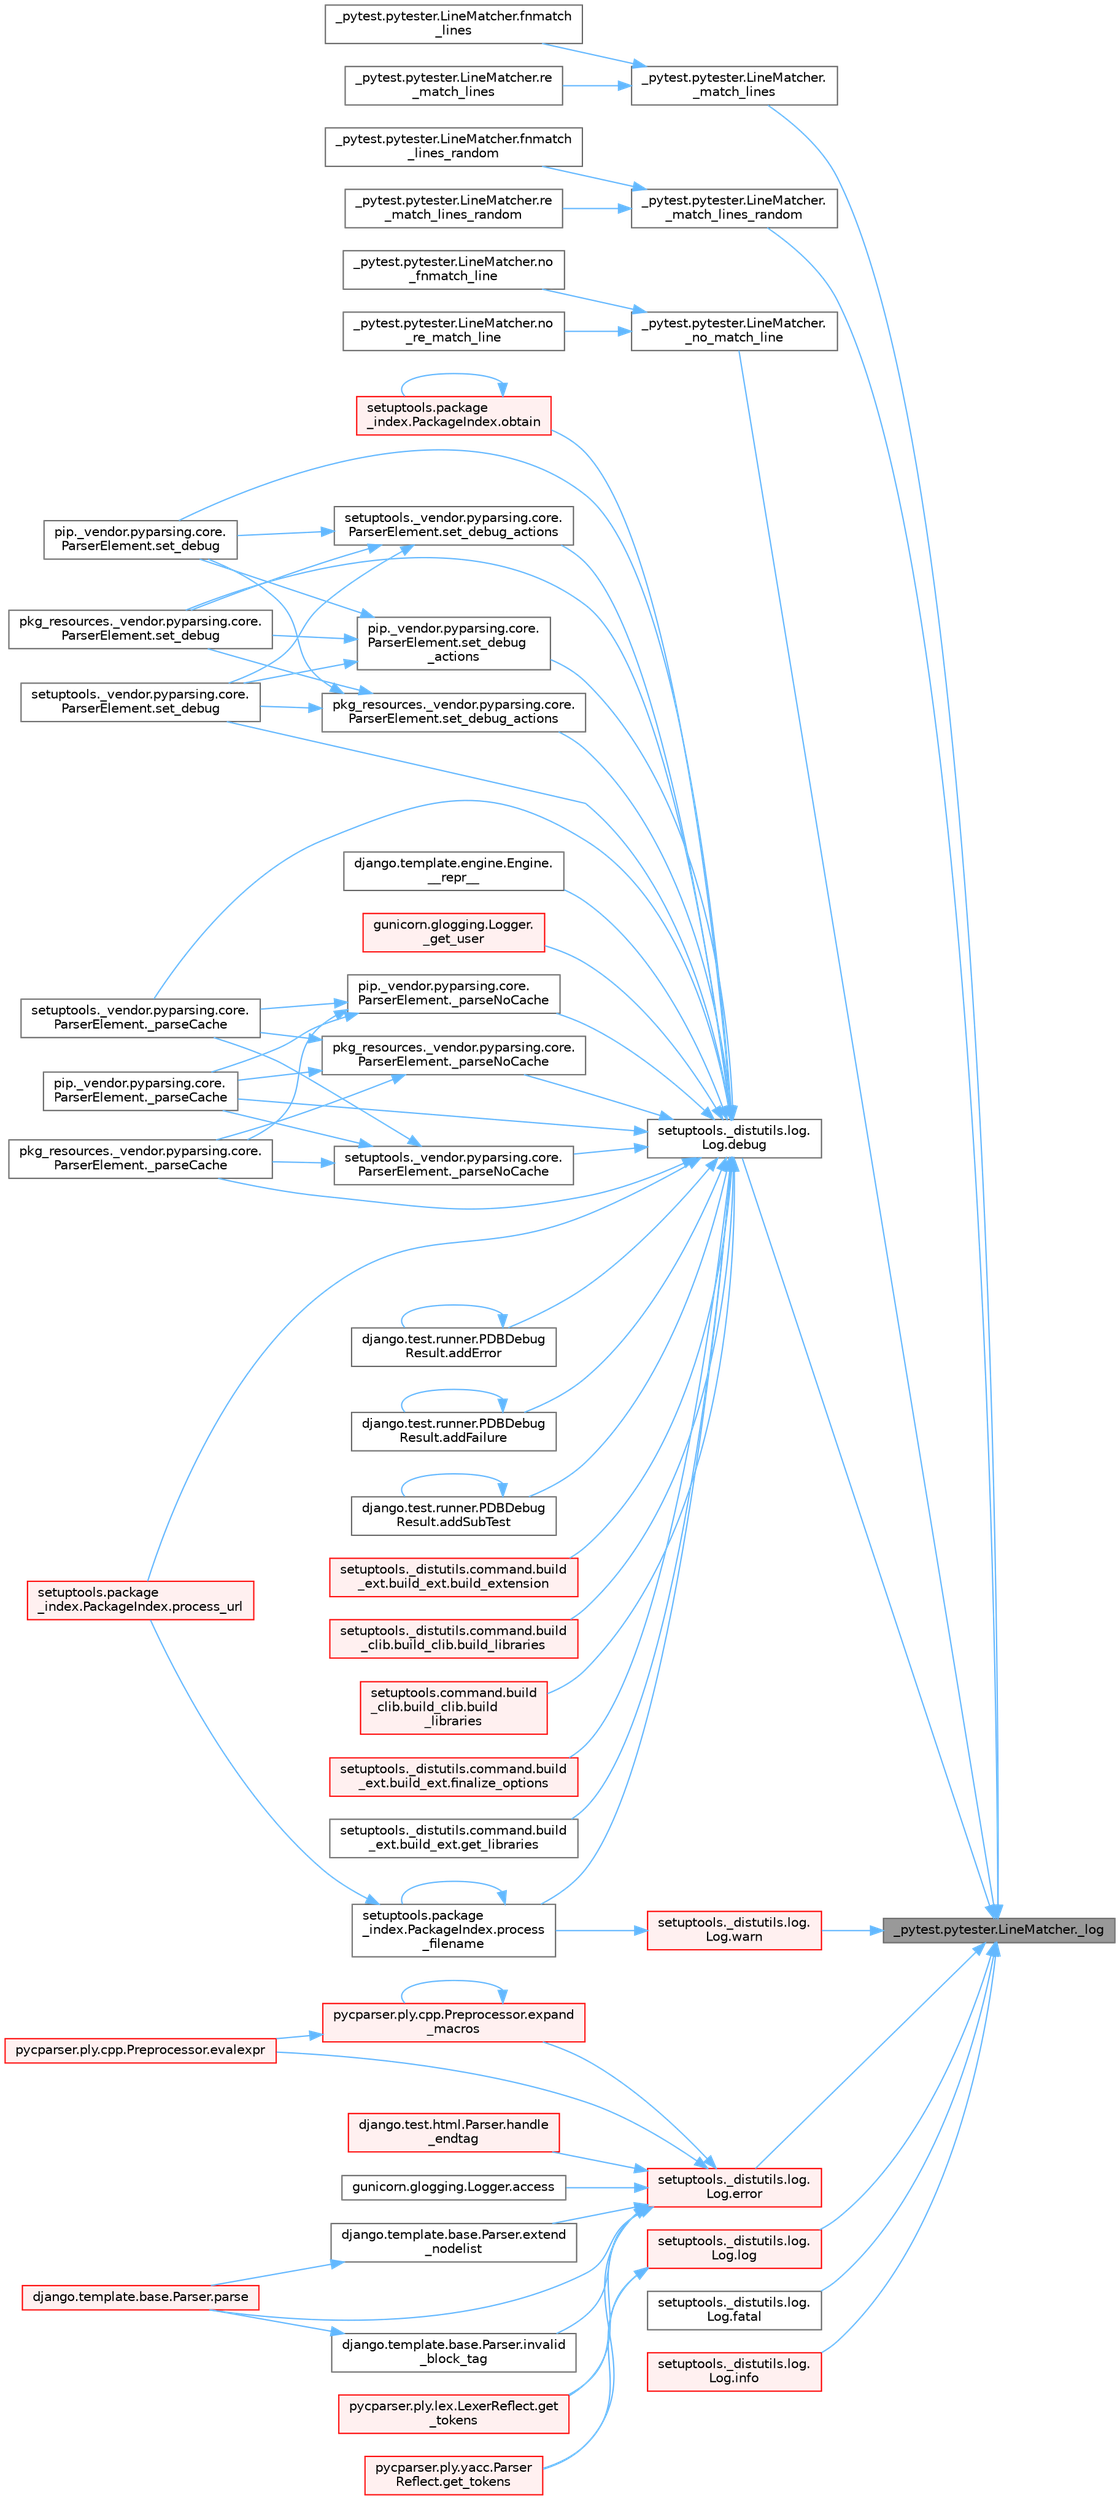 digraph "_pytest.pytester.LineMatcher._log"
{
 // LATEX_PDF_SIZE
  bgcolor="transparent";
  edge [fontname=Helvetica,fontsize=10,labelfontname=Helvetica,labelfontsize=10];
  node [fontname=Helvetica,fontsize=10,shape=box,height=0.2,width=0.4];
  rankdir="RL";
  Node1 [id="Node000001",label="_pytest.pytester.LineMatcher._log",height=0.2,width=0.4,color="gray40", fillcolor="grey60", style="filled", fontcolor="black",tooltip=" "];
  Node1 -> Node2 [id="edge1_Node000001_Node000002",dir="back",color="steelblue1",style="solid",tooltip=" "];
  Node2 [id="Node000002",label="_pytest.pytester.LineMatcher.\l_match_lines",height=0.2,width=0.4,color="grey40", fillcolor="white", style="filled",URL="$class__pytest_1_1pytester_1_1_line_matcher.html#a1126bcc3cdab31ff6cf7dbd65a20661f",tooltip=" "];
  Node2 -> Node3 [id="edge2_Node000002_Node000003",dir="back",color="steelblue1",style="solid",tooltip=" "];
  Node3 [id="Node000003",label="_pytest.pytester.LineMatcher.fnmatch\l_lines",height=0.2,width=0.4,color="grey40", fillcolor="white", style="filled",URL="$class__pytest_1_1pytester_1_1_line_matcher.html#a5164ffa89fcecd16bddcba2833e948be",tooltip=" "];
  Node2 -> Node4 [id="edge3_Node000002_Node000004",dir="back",color="steelblue1",style="solid",tooltip=" "];
  Node4 [id="Node000004",label="_pytest.pytester.LineMatcher.re\l_match_lines",height=0.2,width=0.4,color="grey40", fillcolor="white", style="filled",URL="$class__pytest_1_1pytester_1_1_line_matcher.html#acfce8f62d37a93443f993a25932b5333",tooltip=" "];
  Node1 -> Node5 [id="edge4_Node000001_Node000005",dir="back",color="steelblue1",style="solid",tooltip=" "];
  Node5 [id="Node000005",label="_pytest.pytester.LineMatcher.\l_match_lines_random",height=0.2,width=0.4,color="grey40", fillcolor="white", style="filled",URL="$class__pytest_1_1pytester_1_1_line_matcher.html#af94a0c9c126cee274c4f1dca89535d67",tooltip=" "];
  Node5 -> Node6 [id="edge5_Node000005_Node000006",dir="back",color="steelblue1",style="solid",tooltip=" "];
  Node6 [id="Node000006",label="_pytest.pytester.LineMatcher.fnmatch\l_lines_random",height=0.2,width=0.4,color="grey40", fillcolor="white", style="filled",URL="$class__pytest_1_1pytester_1_1_line_matcher.html#abe8005a17f79cc59cedca64f9c63ef56",tooltip=" "];
  Node5 -> Node7 [id="edge6_Node000005_Node000007",dir="back",color="steelblue1",style="solid",tooltip=" "];
  Node7 [id="Node000007",label="_pytest.pytester.LineMatcher.re\l_match_lines_random",height=0.2,width=0.4,color="grey40", fillcolor="white", style="filled",URL="$class__pytest_1_1pytester_1_1_line_matcher.html#aa5ec5ad0e1719faef77bdcaf1a0f68d5",tooltip=" "];
  Node1 -> Node8 [id="edge7_Node000001_Node000008",dir="back",color="steelblue1",style="solid",tooltip=" "];
  Node8 [id="Node000008",label="_pytest.pytester.LineMatcher.\l_no_match_line",height=0.2,width=0.4,color="grey40", fillcolor="white", style="filled",URL="$class__pytest_1_1pytester_1_1_line_matcher.html#a9eabafb8fb0f9625fa986cf3366f0eae",tooltip=" "];
  Node8 -> Node9 [id="edge8_Node000008_Node000009",dir="back",color="steelblue1",style="solid",tooltip=" "];
  Node9 [id="Node000009",label="_pytest.pytester.LineMatcher.no\l_fnmatch_line",height=0.2,width=0.4,color="grey40", fillcolor="white", style="filled",URL="$class__pytest_1_1pytester_1_1_line_matcher.html#ae30cb19aac9b1152b46f066255e8251d",tooltip=" "];
  Node8 -> Node10 [id="edge9_Node000008_Node000010",dir="back",color="steelblue1",style="solid",tooltip=" "];
  Node10 [id="Node000010",label="_pytest.pytester.LineMatcher.no\l_re_match_line",height=0.2,width=0.4,color="grey40", fillcolor="white", style="filled",URL="$class__pytest_1_1pytester_1_1_line_matcher.html#a07b8578157ec40133a37aa6242ac6a1e",tooltip=" "];
  Node1 -> Node11 [id="edge10_Node000001_Node000011",dir="back",color="steelblue1",style="solid",tooltip=" "];
  Node11 [id="Node000011",label="setuptools._distutils.log.\lLog.debug",height=0.2,width=0.4,color="grey40", fillcolor="white", style="filled",URL="$classsetuptools_1_1__distutils_1_1log_1_1_log.html#aead561363ca945227a7827c37632bbec",tooltip=" "];
  Node11 -> Node12 [id="edge11_Node000011_Node000012",dir="back",color="steelblue1",style="solid",tooltip=" "];
  Node12 [id="Node000012",label="django.template.engine.Engine.\l__repr__",height=0.2,width=0.4,color="grey40", fillcolor="white", style="filled",URL="$classdjango_1_1template_1_1engine_1_1_engine.html#a1c1d0e381728c08d612325ae084d1638",tooltip=" "];
  Node11 -> Node13 [id="edge12_Node000011_Node000013",dir="back",color="steelblue1",style="solid",tooltip=" "];
  Node13 [id="Node000013",label="gunicorn.glogging.Logger.\l_get_user",height=0.2,width=0.4,color="red", fillcolor="#FFF0F0", style="filled",URL="$classgunicorn_1_1glogging_1_1_logger.html#ac8ead47d9ec168bc8b36ad3c32800a4e",tooltip=" "];
  Node11 -> Node16 [id="edge13_Node000011_Node000016",dir="back",color="steelblue1",style="solid",tooltip=" "];
  Node16 [id="Node000016",label="pip._vendor.pyparsing.core.\lParserElement._parseCache",height=0.2,width=0.4,color="grey40", fillcolor="white", style="filled",URL="$classpip_1_1__vendor_1_1pyparsing_1_1core_1_1_parser_element.html#a5614d581e42d84b716b0dcab98157c88",tooltip=" "];
  Node11 -> Node17 [id="edge14_Node000011_Node000017",dir="back",color="steelblue1",style="solid",tooltip=" "];
  Node17 [id="Node000017",label="pkg_resources._vendor.pyparsing.core.\lParserElement._parseCache",height=0.2,width=0.4,color="grey40", fillcolor="white", style="filled",URL="$classpkg__resources_1_1__vendor_1_1pyparsing_1_1core_1_1_parser_element.html#a1a69c7785a92769109263bd940ab37ae",tooltip=" "];
  Node11 -> Node18 [id="edge15_Node000011_Node000018",dir="back",color="steelblue1",style="solid",tooltip=" "];
  Node18 [id="Node000018",label="setuptools._vendor.pyparsing.core.\lParserElement._parseCache",height=0.2,width=0.4,color="grey40", fillcolor="white", style="filled",URL="$classsetuptools_1_1__vendor_1_1pyparsing_1_1core_1_1_parser_element.html#aad2d74190c4edf9d86294fe1907cffba",tooltip=" "];
  Node11 -> Node19 [id="edge16_Node000011_Node000019",dir="back",color="steelblue1",style="solid",tooltip=" "];
  Node19 [id="Node000019",label="pip._vendor.pyparsing.core.\lParserElement._parseNoCache",height=0.2,width=0.4,color="grey40", fillcolor="white", style="filled",URL="$classpip_1_1__vendor_1_1pyparsing_1_1core_1_1_parser_element.html#af319bff1f8ae463c29689bc902788e50",tooltip=" "];
  Node19 -> Node16 [id="edge17_Node000019_Node000016",dir="back",color="steelblue1",style="solid",tooltip=" "];
  Node19 -> Node17 [id="edge18_Node000019_Node000017",dir="back",color="steelblue1",style="solid",tooltip=" "];
  Node19 -> Node18 [id="edge19_Node000019_Node000018",dir="back",color="steelblue1",style="solid",tooltip=" "];
  Node11 -> Node20 [id="edge20_Node000011_Node000020",dir="back",color="steelblue1",style="solid",tooltip=" "];
  Node20 [id="Node000020",label="pkg_resources._vendor.pyparsing.core.\lParserElement._parseNoCache",height=0.2,width=0.4,color="grey40", fillcolor="white", style="filled",URL="$classpkg__resources_1_1__vendor_1_1pyparsing_1_1core_1_1_parser_element.html#ae74acbecf9daa6eccbb3c02112745915",tooltip=" "];
  Node20 -> Node16 [id="edge21_Node000020_Node000016",dir="back",color="steelblue1",style="solid",tooltip=" "];
  Node20 -> Node17 [id="edge22_Node000020_Node000017",dir="back",color="steelblue1",style="solid",tooltip=" "];
  Node20 -> Node18 [id="edge23_Node000020_Node000018",dir="back",color="steelblue1",style="solid",tooltip=" "];
  Node11 -> Node21 [id="edge24_Node000011_Node000021",dir="back",color="steelblue1",style="solid",tooltip=" "];
  Node21 [id="Node000021",label="setuptools._vendor.pyparsing.core.\lParserElement._parseNoCache",height=0.2,width=0.4,color="grey40", fillcolor="white", style="filled",URL="$classsetuptools_1_1__vendor_1_1pyparsing_1_1core_1_1_parser_element.html#ac87deeca77414208ea7ac3e6f23accc5",tooltip=" "];
  Node21 -> Node16 [id="edge25_Node000021_Node000016",dir="back",color="steelblue1",style="solid",tooltip=" "];
  Node21 -> Node17 [id="edge26_Node000021_Node000017",dir="back",color="steelblue1",style="solid",tooltip=" "];
  Node21 -> Node18 [id="edge27_Node000021_Node000018",dir="back",color="steelblue1",style="solid",tooltip=" "];
  Node11 -> Node22 [id="edge28_Node000011_Node000022",dir="back",color="steelblue1",style="solid",tooltip=" "];
  Node22 [id="Node000022",label="django.test.runner.PDBDebug\lResult.addError",height=0.2,width=0.4,color="grey40", fillcolor="white", style="filled",URL="$classdjango_1_1test_1_1runner_1_1_p_d_b_debug_result.html#aaae08cdff2ded5982b3c447f11cf3618",tooltip=" "];
  Node22 -> Node22 [id="edge29_Node000022_Node000022",dir="back",color="steelblue1",style="solid",tooltip=" "];
  Node11 -> Node23 [id="edge30_Node000011_Node000023",dir="back",color="steelblue1",style="solid",tooltip=" "];
  Node23 [id="Node000023",label="django.test.runner.PDBDebug\lResult.addFailure",height=0.2,width=0.4,color="grey40", fillcolor="white", style="filled",URL="$classdjango_1_1test_1_1runner_1_1_p_d_b_debug_result.html#ac7dd0a72b09f92ad9a62f8c70f4c8f26",tooltip=" "];
  Node23 -> Node23 [id="edge31_Node000023_Node000023",dir="back",color="steelblue1",style="solid",tooltip=" "];
  Node11 -> Node24 [id="edge32_Node000011_Node000024",dir="back",color="steelblue1",style="solid",tooltip=" "];
  Node24 [id="Node000024",label="django.test.runner.PDBDebug\lResult.addSubTest",height=0.2,width=0.4,color="grey40", fillcolor="white", style="filled",URL="$classdjango_1_1test_1_1runner_1_1_p_d_b_debug_result.html#a1014a621d94f97f880002c4f9d9cd932",tooltip=" "];
  Node24 -> Node24 [id="edge33_Node000024_Node000024",dir="back",color="steelblue1",style="solid",tooltip=" "];
  Node11 -> Node25 [id="edge34_Node000011_Node000025",dir="back",color="steelblue1",style="solid",tooltip=" "];
  Node25 [id="Node000025",label="setuptools._distutils.command.build\l_ext.build_ext.build_extension",height=0.2,width=0.4,color="red", fillcolor="#FFF0F0", style="filled",URL="$classsetuptools_1_1__distutils_1_1command_1_1build__ext_1_1build__ext.html#a184614eafec347be66ad08e78d2f19e3",tooltip=" "];
  Node11 -> Node34 [id="edge35_Node000011_Node000034",dir="back",color="steelblue1",style="solid",tooltip=" "];
  Node34 [id="Node000034",label="setuptools._distutils.command.build\l_clib.build_clib.build_libraries",height=0.2,width=0.4,color="red", fillcolor="#FFF0F0", style="filled",URL="$classsetuptools_1_1__distutils_1_1command_1_1build__clib_1_1build__clib.html#a896f9ed147dafef44fa1c085c795d650",tooltip=" "];
  Node11 -> Node36 [id="edge36_Node000011_Node000036",dir="back",color="steelblue1",style="solid",tooltip=" "];
  Node36 [id="Node000036",label="setuptools.command.build\l_clib.build_clib.build\l_libraries",height=0.2,width=0.4,color="red", fillcolor="#FFF0F0", style="filled",URL="$classsetuptools_1_1command_1_1build__clib_1_1build__clib.html#a49363a3d878d0a58af016dcdd8a26b9f",tooltip=" "];
  Node11 -> Node37 [id="edge37_Node000011_Node000037",dir="back",color="steelblue1",style="solid",tooltip=" "];
  Node37 [id="Node000037",label="setuptools._distutils.command.build\l_ext.build_ext.finalize_options",height=0.2,width=0.4,color="red", fillcolor="#FFF0F0", style="filled",URL="$classsetuptools_1_1__distutils_1_1command_1_1build__ext_1_1build__ext.html#aa075f7186fa8165665f5896daa6fb8eb",tooltip=" "];
  Node11 -> Node40 [id="edge38_Node000011_Node000040",dir="back",color="steelblue1",style="solid",tooltip=" "];
  Node40 [id="Node000040",label="setuptools._distutils.command.build\l_ext.build_ext.get_libraries",height=0.2,width=0.4,color="grey40", fillcolor="white", style="filled",URL="$classsetuptools_1_1__distutils_1_1command_1_1build__ext_1_1build__ext.html#af1d2a46f65e7293183e8a115af2d776f",tooltip=" "];
  Node11 -> Node41 [id="edge39_Node000011_Node000041",dir="back",color="steelblue1",style="solid",tooltip=" "];
  Node41 [id="Node000041",label="setuptools.package\l_index.PackageIndex.obtain",height=0.2,width=0.4,color="red", fillcolor="#FFF0F0", style="filled",URL="$classsetuptools_1_1package__index_1_1_package_index.html#aa7825af997f2c8bf9723a23faedbb46f",tooltip=" "];
  Node41 -> Node41 [id="edge40_Node000041_Node000041",dir="back",color="steelblue1",style="solid",tooltip=" "];
  Node11 -> Node43 [id="edge41_Node000011_Node000043",dir="back",color="steelblue1",style="solid",tooltip=" "];
  Node43 [id="Node000043",label="setuptools.package\l_index.PackageIndex.process\l_filename",height=0.2,width=0.4,color="grey40", fillcolor="white", style="filled",URL="$classsetuptools_1_1package__index_1_1_package_index.html#ab04da07ff3d457892f53ca1e671514cc",tooltip=" "];
  Node43 -> Node43 [id="edge42_Node000043_Node000043",dir="back",color="steelblue1",style="solid",tooltip=" "];
  Node43 -> Node44 [id="edge43_Node000043_Node000044",dir="back",color="steelblue1",style="solid",tooltip=" "];
  Node44 [id="Node000044",label="setuptools.package\l_index.PackageIndex.process_url",height=0.2,width=0.4,color="red", fillcolor="#FFF0F0", style="filled",URL="$classsetuptools_1_1package__index_1_1_package_index.html#a08ce2126b6551d9c0de60dba9179df3f",tooltip=" "];
  Node11 -> Node44 [id="edge44_Node000011_Node000044",dir="back",color="steelblue1",style="solid",tooltip=" "];
  Node11 -> Node55 [id="edge45_Node000011_Node000055",dir="back",color="steelblue1",style="solid",tooltip=" "];
  Node55 [id="Node000055",label="pip._vendor.pyparsing.core.\lParserElement.set_debug",height=0.2,width=0.4,color="grey40", fillcolor="white", style="filled",URL="$classpip_1_1__vendor_1_1pyparsing_1_1core_1_1_parser_element.html#ac71b7c5e180a1a6c2d4580adfcdc4600",tooltip=" "];
  Node11 -> Node56 [id="edge46_Node000011_Node000056",dir="back",color="steelblue1",style="solid",tooltip=" "];
  Node56 [id="Node000056",label="pkg_resources._vendor.pyparsing.core.\lParserElement.set_debug",height=0.2,width=0.4,color="grey40", fillcolor="white", style="filled",URL="$classpkg__resources_1_1__vendor_1_1pyparsing_1_1core_1_1_parser_element.html#a48e752dec991e4e5e62e224333ef6502",tooltip=" "];
  Node11 -> Node57 [id="edge47_Node000011_Node000057",dir="back",color="steelblue1",style="solid",tooltip=" "];
  Node57 [id="Node000057",label="setuptools._vendor.pyparsing.core.\lParserElement.set_debug",height=0.2,width=0.4,color="grey40", fillcolor="white", style="filled",URL="$classsetuptools_1_1__vendor_1_1pyparsing_1_1core_1_1_parser_element.html#a590fbf8b1488f90c43778e6f11b56391",tooltip=" "];
  Node11 -> Node58 [id="edge48_Node000011_Node000058",dir="back",color="steelblue1",style="solid",tooltip=" "];
  Node58 [id="Node000058",label="pip._vendor.pyparsing.core.\lParserElement.set_debug\l_actions",height=0.2,width=0.4,color="grey40", fillcolor="white", style="filled",URL="$classpip_1_1__vendor_1_1pyparsing_1_1core_1_1_parser_element.html#a64665d01436d31e397d9b0abcc109d8f",tooltip=" "];
  Node58 -> Node55 [id="edge49_Node000058_Node000055",dir="back",color="steelblue1",style="solid",tooltip=" "];
  Node58 -> Node56 [id="edge50_Node000058_Node000056",dir="back",color="steelblue1",style="solid",tooltip=" "];
  Node58 -> Node57 [id="edge51_Node000058_Node000057",dir="back",color="steelblue1",style="solid",tooltip=" "];
  Node11 -> Node59 [id="edge52_Node000011_Node000059",dir="back",color="steelblue1",style="solid",tooltip=" "];
  Node59 [id="Node000059",label="pkg_resources._vendor.pyparsing.core.\lParserElement.set_debug_actions",height=0.2,width=0.4,color="grey40", fillcolor="white", style="filled",URL="$classpkg__resources_1_1__vendor_1_1pyparsing_1_1core_1_1_parser_element.html#a312b35965a704ce54690d7eab44dacc1",tooltip=" "];
  Node59 -> Node55 [id="edge53_Node000059_Node000055",dir="back",color="steelblue1",style="solid",tooltip=" "];
  Node59 -> Node56 [id="edge54_Node000059_Node000056",dir="back",color="steelblue1",style="solid",tooltip=" "];
  Node59 -> Node57 [id="edge55_Node000059_Node000057",dir="back",color="steelblue1",style="solid",tooltip=" "];
  Node11 -> Node60 [id="edge56_Node000011_Node000060",dir="back",color="steelblue1",style="solid",tooltip=" "];
  Node60 [id="Node000060",label="setuptools._vendor.pyparsing.core.\lParserElement.set_debug_actions",height=0.2,width=0.4,color="grey40", fillcolor="white", style="filled",URL="$classsetuptools_1_1__vendor_1_1pyparsing_1_1core_1_1_parser_element.html#abc4feb498331de0e7a47ff7771cd4a6a",tooltip=" "];
  Node60 -> Node55 [id="edge57_Node000060_Node000055",dir="back",color="steelblue1",style="solid",tooltip=" "];
  Node60 -> Node56 [id="edge58_Node000060_Node000056",dir="back",color="steelblue1",style="solid",tooltip=" "];
  Node60 -> Node57 [id="edge59_Node000060_Node000057",dir="back",color="steelblue1",style="solid",tooltip=" "];
  Node1 -> Node61 [id="edge60_Node000001_Node000061",dir="back",color="steelblue1",style="solid",tooltip=" "];
  Node61 [id="Node000061",label="setuptools._distutils.log.\lLog.error",height=0.2,width=0.4,color="red", fillcolor="#FFF0F0", style="filled",URL="$classsetuptools_1_1__distutils_1_1log_1_1_log.html#a7bd864699d7c02ad3de0c09a76dee94f",tooltip=" "];
  Node61 -> Node15 [id="edge61_Node000061_Node000015",dir="back",color="steelblue1",style="solid",tooltip=" "];
  Node15 [id="Node000015",label="gunicorn.glogging.Logger.access",height=0.2,width=0.4,color="grey40", fillcolor="white", style="filled",URL="$classgunicorn_1_1glogging_1_1_logger.html#a3b9fcb2cb9d7803a849f41d52df08b4b",tooltip=" "];
  Node61 -> Node62 [id="edge62_Node000061_Node000062",dir="back",color="steelblue1",style="solid",tooltip=" "];
  Node62 [id="Node000062",label="pycparser.ply.cpp.Preprocessor.evalexpr",height=0.2,width=0.4,color="red", fillcolor="#FFF0F0", style="filled",URL="$classpycparser_1_1ply_1_1cpp_1_1_preprocessor.html#a3c16ad6c28242d1214d20158b02ecabd",tooltip=" "];
  Node61 -> Node512 [id="edge63_Node000061_Node000512",dir="back",color="steelblue1",style="solid",tooltip=" "];
  Node512 [id="Node000512",label="pycparser.ply.cpp.Preprocessor.expand\l_macros",height=0.2,width=0.4,color="red", fillcolor="#FFF0F0", style="filled",URL="$classpycparser_1_1ply_1_1cpp_1_1_preprocessor.html#a4ac7e926ac9f68ef96f58e704a570d42",tooltip=" "];
  Node512 -> Node62 [id="edge64_Node000512_Node000062",dir="back",color="steelblue1",style="solid",tooltip=" "];
  Node512 -> Node512 [id="edge65_Node000512_Node000512",dir="back",color="steelblue1",style="solid",tooltip=" "];
  Node61 -> Node514 [id="edge66_Node000061_Node000514",dir="back",color="steelblue1",style="solid",tooltip=" "];
  Node514 [id="Node000514",label="django.template.base.Parser.extend\l_nodelist",height=0.2,width=0.4,color="grey40", fillcolor="white", style="filled",URL="$classdjango_1_1template_1_1base_1_1_parser.html#a18cc3b61dee227ebe679d5a97e219f55",tooltip=" "];
  Node514 -> Node515 [id="edge67_Node000514_Node000515",dir="back",color="steelblue1",style="solid",tooltip=" "];
  Node515 [id="Node000515",label="django.template.base.Parser.parse",height=0.2,width=0.4,color="red", fillcolor="#FFF0F0", style="filled",URL="$classdjango_1_1template_1_1base_1_1_parser.html#adf49a6d849c5bc731f4dcd79bbd13e52",tooltip=" "];
  Node61 -> Node522 [id="edge68_Node000061_Node000522",dir="back",color="steelblue1",style="solid",tooltip=" "];
  Node522 [id="Node000522",label="pycparser.ply.lex.LexerReflect.get\l_tokens",height=0.2,width=0.4,color="red", fillcolor="#FFF0F0", style="filled",URL="$classpycparser_1_1ply_1_1lex_1_1_lexer_reflect.html#a10983bce282c9b55abb82ce3807c6286",tooltip=" "];
  Node61 -> Node527 [id="edge69_Node000061_Node000527",dir="back",color="steelblue1",style="solid",tooltip=" "];
  Node527 [id="Node000527",label="pycparser.ply.yacc.Parser\lReflect.get_tokens",height=0.2,width=0.4,color="red", fillcolor="#FFF0F0", style="filled",URL="$classpycparser_1_1ply_1_1yacc_1_1_parser_reflect.html#a32a8391d1552f74d1fd812eec68dc908",tooltip=" "];
  Node61 -> Node528 [id="edge70_Node000061_Node000528",dir="back",color="steelblue1",style="solid",tooltip=" "];
  Node528 [id="Node000528",label="django.test.html.Parser.handle\l_endtag",height=0.2,width=0.4,color="red", fillcolor="#FFF0F0", style="filled",URL="$classdjango_1_1test_1_1html_1_1_parser.html#a884b3359f3c54327e1eb7315d24e003d",tooltip=" "];
  Node61 -> Node530 [id="edge71_Node000061_Node000530",dir="back",color="steelblue1",style="solid",tooltip=" "];
  Node530 [id="Node000530",label="django.template.base.Parser.invalid\l_block_tag",height=0.2,width=0.4,color="grey40", fillcolor="white", style="filled",URL="$classdjango_1_1template_1_1base_1_1_parser.html#ad5b5b4e7969f94be4891ad344fb51af5",tooltip=" "];
  Node530 -> Node515 [id="edge72_Node000530_Node000515",dir="back",color="steelblue1",style="solid",tooltip=" "];
  Node61 -> Node515 [id="edge73_Node000061_Node000515",dir="back",color="steelblue1",style="solid",tooltip=" "];
  Node1 -> Node3190 [id="edge74_Node000001_Node003190",dir="back",color="steelblue1",style="solid",tooltip=" "];
  Node3190 [id="Node003190",label="setuptools._distutils.log.\lLog.fatal",height=0.2,width=0.4,color="grey40", fillcolor="white", style="filled",URL="$classsetuptools_1_1__distutils_1_1log_1_1_log.html#a7eda18da3b94d2001866d5efcae554ed",tooltip=" "];
  Node1 -> Node3191 [id="edge75_Node000001_Node003191",dir="back",color="steelblue1",style="solid",tooltip=" "];
  Node3191 [id="Node003191",label="setuptools._distutils.log.\lLog.info",height=0.2,width=0.4,color="red", fillcolor="#FFF0F0", style="filled",URL="$classsetuptools_1_1__distutils_1_1log_1_1_log.html#a9d1cc75761d9757b0a6b6dbf158224e0",tooltip=" "];
  Node1 -> Node3192 [id="edge76_Node000001_Node003192",dir="back",color="steelblue1",style="solid",tooltip=" "];
  Node3192 [id="Node003192",label="setuptools._distutils.log.\lLog.log",height=0.2,width=0.4,color="red", fillcolor="#FFF0F0", style="filled",URL="$classsetuptools_1_1__distutils_1_1log_1_1_log.html#af651bf90098b3f6c9f3913b91f0eda70",tooltip=" "];
  Node3192 -> Node522 [id="edge77_Node003192_Node000522",dir="back",color="steelblue1",style="solid",tooltip=" "];
  Node3192 -> Node527 [id="edge78_Node003192_Node000527",dir="back",color="steelblue1",style="solid",tooltip=" "];
  Node1 -> Node3193 [id="edge79_Node000001_Node003193",dir="back",color="steelblue1",style="solid",tooltip=" "];
  Node3193 [id="Node003193",label="setuptools._distutils.log.\lLog.warn",height=0.2,width=0.4,color="red", fillcolor="#FFF0F0", style="filled",URL="$classsetuptools_1_1__distutils_1_1log_1_1_log.html#a4862cf2d8dd78b9dce7ffb040c2a1aa7",tooltip=" "];
  Node3193 -> Node43 [id="edge80_Node003193_Node000043",dir="back",color="steelblue1",style="solid",tooltip=" "];
}
